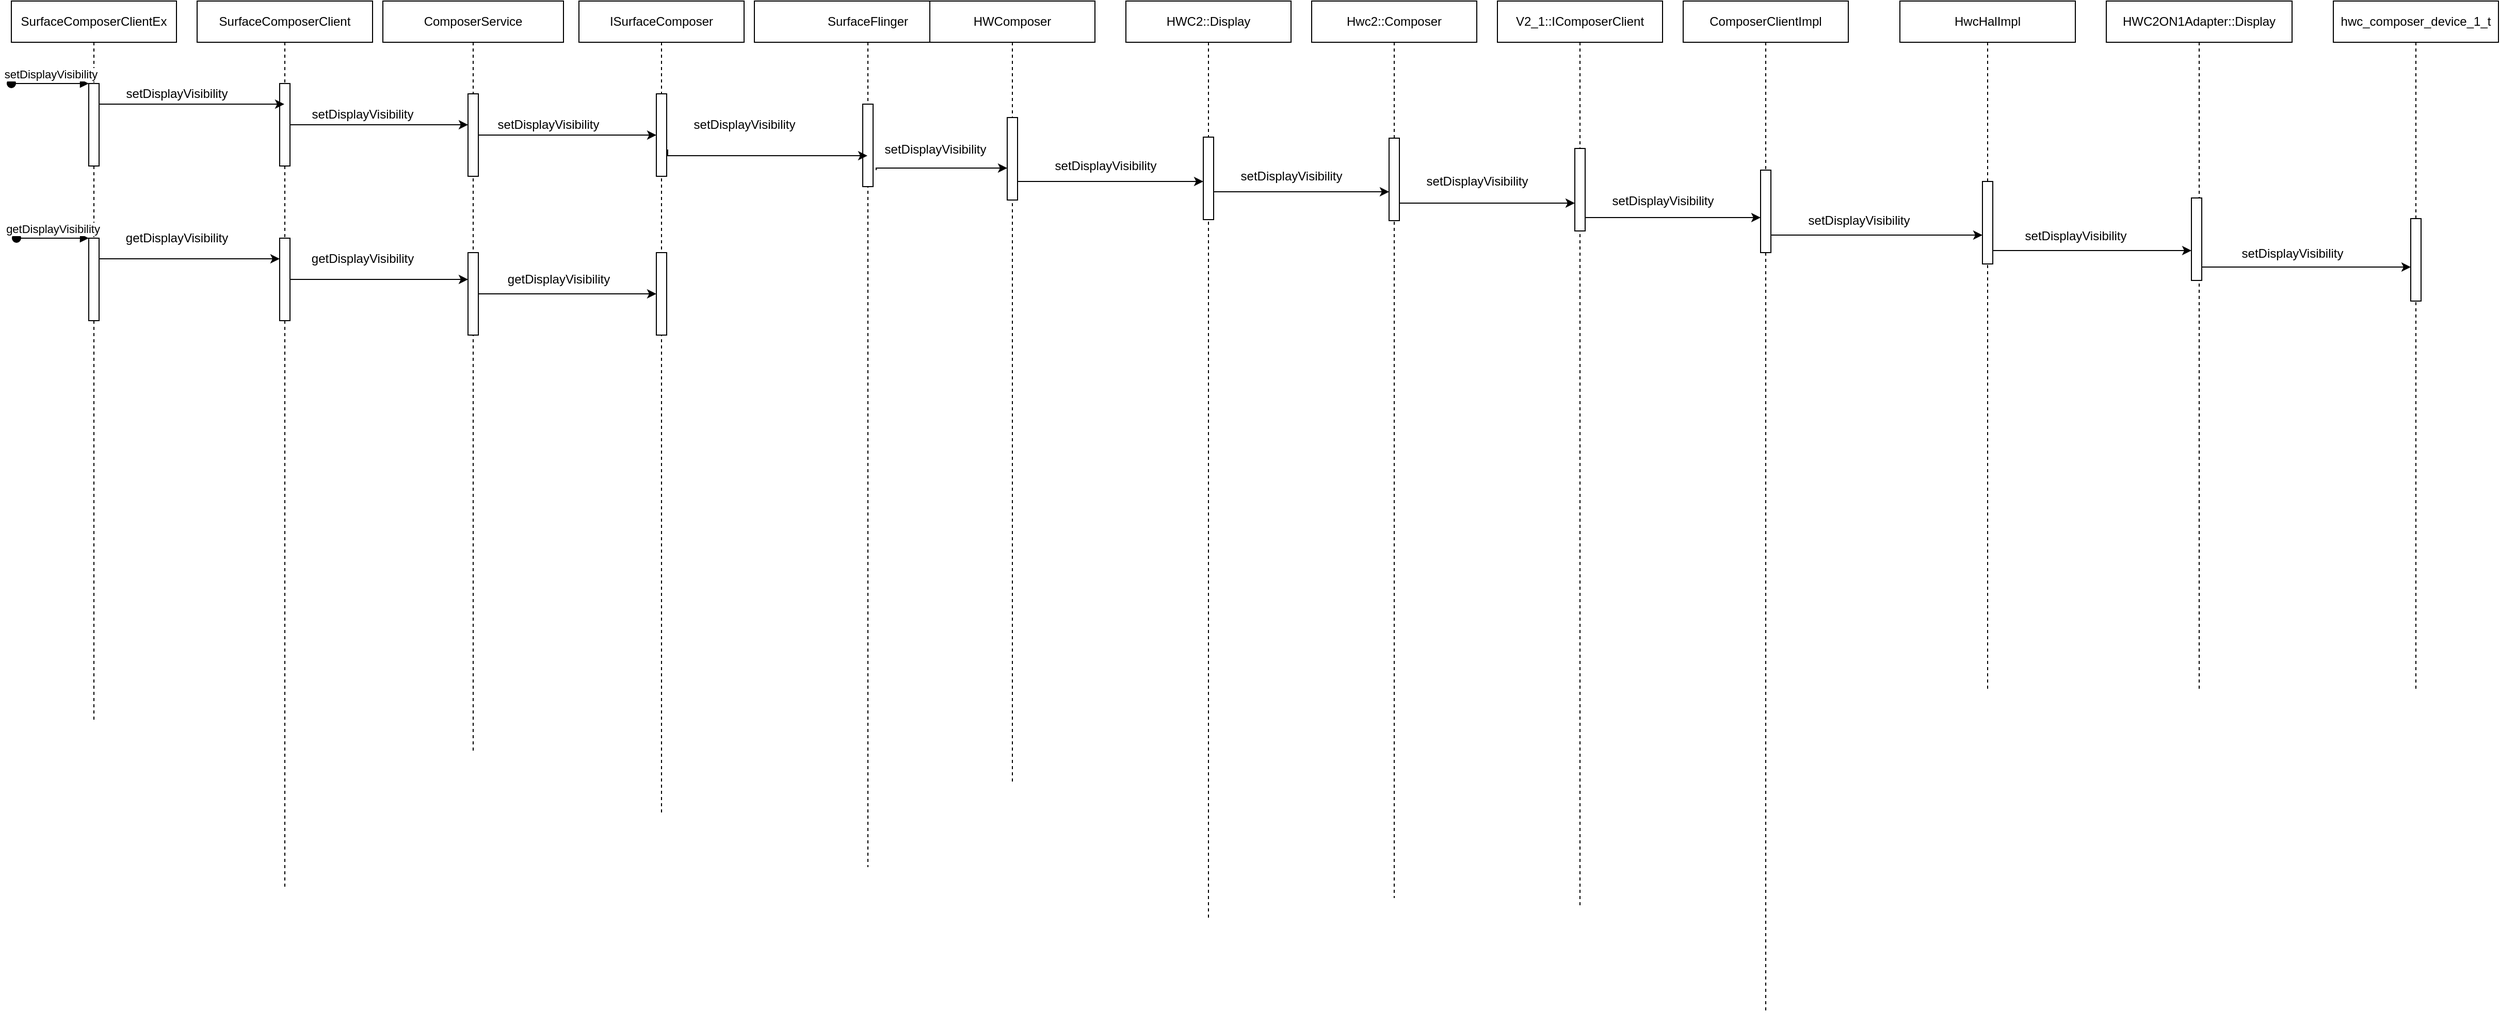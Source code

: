 <mxfile version="17.4.6" type="github">
  <diagram id="DpFBj8TZs9Hdc5gK09Gh" name="Page-1">
    <mxGraphModel dx="2737" dy="744" grid="1" gridSize="10" guides="1" tooltips="1" connect="1" arrows="1" fold="1" page="1" pageScale="1" pageWidth="827" pageHeight="1169" math="0" shadow="0">
      <root>
        <mxCell id="0" />
        <mxCell id="1" parent="0" />
        <mxCell id="H8TTxolA3oLyKh7ImpaG-4" value="SurfaceComposerClient" style="shape=umlLifeline;perimeter=lifelinePerimeter;whiteSpace=wrap;html=1;container=1;collapsible=0;recursiveResize=0;outlineConnect=0;" vertex="1" parent="1">
          <mxGeometry x="-750" y="40" width="170" height="860" as="geometry" />
        </mxCell>
        <mxCell id="H8TTxolA3oLyKh7ImpaG-16" value="" style="html=1;points=[];perimeter=orthogonalPerimeter;" vertex="1" parent="H8TTxolA3oLyKh7ImpaG-4">
          <mxGeometry x="80" y="80" width="10" height="80" as="geometry" />
        </mxCell>
        <mxCell id="H8TTxolA3oLyKh7ImpaG-71" value="" style="html=1;points=[];perimeter=orthogonalPerimeter;" vertex="1" parent="H8TTxolA3oLyKh7ImpaG-4">
          <mxGeometry x="80" y="230" width="10" height="80" as="geometry" />
        </mxCell>
        <mxCell id="H8TTxolA3oLyKh7ImpaG-5" value="ComposerService" style="shape=umlLifeline;perimeter=lifelinePerimeter;whiteSpace=wrap;html=1;container=1;collapsible=0;recursiveResize=0;outlineConnect=0;" vertex="1" parent="1">
          <mxGeometry x="-570" y="40" width="175" height="730" as="geometry" />
        </mxCell>
        <mxCell id="H8TTxolA3oLyKh7ImpaG-18" value="" style="html=1;points=[];perimeter=orthogonalPerimeter;" vertex="1" parent="H8TTxolA3oLyKh7ImpaG-5">
          <mxGeometry x="82.5" y="90" width="10" height="80" as="geometry" />
        </mxCell>
        <mxCell id="H8TTxolA3oLyKh7ImpaG-73" value="" style="html=1;points=[];perimeter=orthogonalPerimeter;" vertex="1" parent="H8TTxolA3oLyKh7ImpaG-5">
          <mxGeometry x="82.5" y="244" width="10" height="80" as="geometry" />
        </mxCell>
        <mxCell id="H8TTxolA3oLyKh7ImpaG-6" value="ISurfaceComposer" style="shape=umlLifeline;perimeter=lifelinePerimeter;whiteSpace=wrap;html=1;container=1;collapsible=0;recursiveResize=0;outlineConnect=0;" vertex="1" parent="1">
          <mxGeometry x="-380" y="40" width="160" height="790" as="geometry" />
        </mxCell>
        <mxCell id="H8TTxolA3oLyKh7ImpaG-21" value="" style="html=1;points=[];perimeter=orthogonalPerimeter;" vertex="1" parent="H8TTxolA3oLyKh7ImpaG-6">
          <mxGeometry x="75" y="90" width="10" height="80" as="geometry" />
        </mxCell>
        <mxCell id="H8TTxolA3oLyKh7ImpaG-77" value="" style="html=1;points=[];perimeter=orthogonalPerimeter;" vertex="1" parent="H8TTxolA3oLyKh7ImpaG-6">
          <mxGeometry x="75" y="244" width="10" height="80" as="geometry" />
        </mxCell>
        <mxCell id="H8TTxolA3oLyKh7ImpaG-7" value="SurfaceFlinger" style="shape=umlLifeline;perimeter=lifelinePerimeter;whiteSpace=wrap;html=1;container=1;collapsible=0;recursiveResize=0;outlineConnect=0;" vertex="1" parent="1">
          <mxGeometry x="-210" y="40" width="220" height="840" as="geometry" />
        </mxCell>
        <mxCell id="H8TTxolA3oLyKh7ImpaG-24" value="" style="html=1;points=[];perimeter=orthogonalPerimeter;" vertex="1" parent="H8TTxolA3oLyKh7ImpaG-7">
          <mxGeometry x="105" y="100" width="10" height="80" as="geometry" />
        </mxCell>
        <mxCell id="H8TTxolA3oLyKh7ImpaG-29" value="setDisplayVisibility" style="text;html=1;align=center;verticalAlign=middle;resizable=0;points=[];autosize=1;strokeColor=none;fillColor=none;" vertex="1" parent="H8TTxolA3oLyKh7ImpaG-7">
          <mxGeometry x="115" y="134" width="120" height="20" as="geometry" />
        </mxCell>
        <mxCell id="H8TTxolA3oLyKh7ImpaG-8" value="HWComposer" style="shape=umlLifeline;perimeter=lifelinePerimeter;whiteSpace=wrap;html=1;container=1;collapsible=0;recursiveResize=0;outlineConnect=0;" vertex="1" parent="1">
          <mxGeometry x="-40" y="40" width="160" height="760" as="geometry" />
        </mxCell>
        <mxCell id="H8TTxolA3oLyKh7ImpaG-27" value="" style="html=1;points=[];perimeter=orthogonalPerimeter;" vertex="1" parent="H8TTxolA3oLyKh7ImpaG-8">
          <mxGeometry x="75" y="113" width="10" height="80" as="geometry" />
        </mxCell>
        <mxCell id="H8TTxolA3oLyKh7ImpaG-9" value="HWC2::Display" style="shape=umlLifeline;perimeter=lifelinePerimeter;whiteSpace=wrap;html=1;container=1;collapsible=0;recursiveResize=0;outlineConnect=0;" vertex="1" parent="1">
          <mxGeometry x="150" y="40" width="160" height="890" as="geometry" />
        </mxCell>
        <mxCell id="H8TTxolA3oLyKh7ImpaG-30" value="" style="html=1;points=[];perimeter=orthogonalPerimeter;" vertex="1" parent="H8TTxolA3oLyKh7ImpaG-9">
          <mxGeometry x="75" y="132" width="10" height="80" as="geometry" />
        </mxCell>
        <mxCell id="H8TTxolA3oLyKh7ImpaG-10" value="Hwc2::Composer" style="shape=umlLifeline;perimeter=lifelinePerimeter;whiteSpace=wrap;html=1;container=1;collapsible=0;recursiveResize=0;outlineConnect=0;" vertex="1" parent="1">
          <mxGeometry x="330" y="40" width="160" height="870" as="geometry" />
        </mxCell>
        <mxCell id="H8TTxolA3oLyKh7ImpaG-33" value="" style="html=1;points=[];perimeter=orthogonalPerimeter;" vertex="1" parent="H8TTxolA3oLyKh7ImpaG-10">
          <mxGeometry x="75" y="133" width="10" height="80" as="geometry" />
        </mxCell>
        <mxCell id="H8TTxolA3oLyKh7ImpaG-11" value="V2_1::IComposerClient" style="shape=umlLifeline;perimeter=lifelinePerimeter;whiteSpace=wrap;html=1;container=1;collapsible=0;recursiveResize=0;outlineConnect=0;" vertex="1" parent="1">
          <mxGeometry x="510" y="40" width="160" height="880" as="geometry" />
        </mxCell>
        <mxCell id="H8TTxolA3oLyKh7ImpaG-36" value="" style="html=1;points=[];perimeter=orthogonalPerimeter;" vertex="1" parent="H8TTxolA3oLyKh7ImpaG-11">
          <mxGeometry x="75" y="143" width="10" height="80" as="geometry" />
        </mxCell>
        <mxCell id="H8TTxolA3oLyKh7ImpaG-12" value="ComposerClientImpl" style="shape=umlLifeline;perimeter=lifelinePerimeter;whiteSpace=wrap;html=1;container=1;collapsible=0;recursiveResize=0;outlineConnect=0;" vertex="1" parent="1">
          <mxGeometry x="690" y="40" width="160" height="980" as="geometry" />
        </mxCell>
        <mxCell id="H8TTxolA3oLyKh7ImpaG-39" value="" style="html=1;points=[];perimeter=orthogonalPerimeter;" vertex="1" parent="H8TTxolA3oLyKh7ImpaG-12">
          <mxGeometry x="75" y="164" width="10" height="80" as="geometry" />
        </mxCell>
        <mxCell id="H8TTxolA3oLyKh7ImpaG-13" value="HwcHalImpl" style="shape=umlLifeline;perimeter=lifelinePerimeter;whiteSpace=wrap;html=1;container=1;collapsible=0;recursiveResize=0;outlineConnect=0;" vertex="1" parent="1">
          <mxGeometry x="900" y="40" width="170" height="670" as="geometry" />
        </mxCell>
        <mxCell id="H8TTxolA3oLyKh7ImpaG-42" value="" style="html=1;points=[];perimeter=orthogonalPerimeter;" vertex="1" parent="H8TTxolA3oLyKh7ImpaG-13">
          <mxGeometry x="80" y="175" width="10" height="80" as="geometry" />
        </mxCell>
        <mxCell id="H8TTxolA3oLyKh7ImpaG-14" value="HWC2ON1Adapter::Display" style="shape=umlLifeline;perimeter=lifelinePerimeter;whiteSpace=wrap;html=1;container=1;collapsible=0;recursiveResize=0;outlineConnect=0;" vertex="1" parent="1">
          <mxGeometry x="1100" y="40" width="180" height="670" as="geometry" />
        </mxCell>
        <mxCell id="H8TTxolA3oLyKh7ImpaG-45" value="" style="html=1;points=[];perimeter=orthogonalPerimeter;" vertex="1" parent="H8TTxolA3oLyKh7ImpaG-14">
          <mxGeometry x="82.5" y="191" width="10" height="80" as="geometry" />
        </mxCell>
        <mxCell id="H8TTxolA3oLyKh7ImpaG-15" value="hwc_composer_device_1_t" style="shape=umlLifeline;perimeter=lifelinePerimeter;whiteSpace=wrap;html=1;container=1;collapsible=0;recursiveResize=0;outlineConnect=0;" vertex="1" parent="1">
          <mxGeometry x="1320" y="40" width="160" height="670" as="geometry" />
        </mxCell>
        <mxCell id="H8TTxolA3oLyKh7ImpaG-48" value="" style="html=1;points=[];perimeter=orthogonalPerimeter;" vertex="1" parent="H8TTxolA3oLyKh7ImpaG-15">
          <mxGeometry x="75" y="211" width="10" height="80" as="geometry" />
        </mxCell>
        <mxCell id="H8TTxolA3oLyKh7ImpaG-19" value="" style="edgeStyle=orthogonalEdgeStyle;rounded=0;orthogonalLoop=1;jettySize=auto;html=1;" edge="1" parent="1" source="H8TTxolA3oLyKh7ImpaG-16" target="H8TTxolA3oLyKh7ImpaG-18">
          <mxGeometry relative="1" as="geometry">
            <Array as="points">
              <mxPoint x="-580" y="160" />
              <mxPoint x="-580" y="160" />
            </Array>
          </mxGeometry>
        </mxCell>
        <mxCell id="H8TTxolA3oLyKh7ImpaG-20" value="setDisplayVisibility" style="text;html=1;align=center;verticalAlign=middle;resizable=0;points=[];autosize=1;strokeColor=none;fillColor=none;" vertex="1" parent="1">
          <mxGeometry x="-650" y="140" width="120" height="20" as="geometry" />
        </mxCell>
        <mxCell id="H8TTxolA3oLyKh7ImpaG-22" value="" style="edgeStyle=orthogonalEdgeStyle;rounded=0;orthogonalLoop=1;jettySize=auto;html=1;" edge="1" parent="1" source="H8TTxolA3oLyKh7ImpaG-18" target="H8TTxolA3oLyKh7ImpaG-21">
          <mxGeometry relative="1" as="geometry" />
        </mxCell>
        <mxCell id="H8TTxolA3oLyKh7ImpaG-23" value="setDisplayVisibility" style="text;html=1;align=center;verticalAlign=middle;resizable=0;points=[];autosize=1;strokeColor=none;fillColor=none;" vertex="1" parent="1">
          <mxGeometry x="-470" y="150" width="120" height="20" as="geometry" />
        </mxCell>
        <mxCell id="H8TTxolA3oLyKh7ImpaG-26" value="setDisplayVisibility" style="text;html=1;align=center;verticalAlign=middle;resizable=0;points=[];autosize=1;strokeColor=none;fillColor=none;" vertex="1" parent="1">
          <mxGeometry x="-280" y="150" width="120" height="20" as="geometry" />
        </mxCell>
        <mxCell id="H8TTxolA3oLyKh7ImpaG-28" value="" style="edgeStyle=orthogonalEdgeStyle;rounded=0;orthogonalLoop=1;jettySize=auto;html=1;exitX=1.3;exitY=0.575;exitDx=0;exitDy=0;exitPerimeter=0;" edge="1" parent="1">
          <mxGeometry relative="1" as="geometry">
            <mxPoint x="-92" y="204" as="sourcePoint" />
            <mxPoint x="35" y="202" as="targetPoint" />
            <Array as="points">
              <mxPoint x="-92" y="202" />
            </Array>
          </mxGeometry>
        </mxCell>
        <mxCell id="H8TTxolA3oLyKh7ImpaG-31" value="" style="edgeStyle=orthogonalEdgeStyle;rounded=0;orthogonalLoop=1;jettySize=auto;html=1;" edge="1" parent="1">
          <mxGeometry relative="1" as="geometry">
            <mxPoint x="45" y="215" as="sourcePoint" />
            <mxPoint x="225" y="215" as="targetPoint" />
            <Array as="points">
              <mxPoint x="150" y="215" />
              <mxPoint x="150" y="215" />
            </Array>
          </mxGeometry>
        </mxCell>
        <mxCell id="H8TTxolA3oLyKh7ImpaG-32" value="setDisplayVisibility" style="text;html=1;align=center;verticalAlign=middle;resizable=0;points=[];autosize=1;strokeColor=none;fillColor=none;" vertex="1" parent="1">
          <mxGeometry x="70" y="190" width="120" height="20" as="geometry" />
        </mxCell>
        <mxCell id="H8TTxolA3oLyKh7ImpaG-34" value="" style="edgeStyle=orthogonalEdgeStyle;rounded=0;orthogonalLoop=1;jettySize=auto;html=1;" edge="1" parent="1">
          <mxGeometry relative="1" as="geometry">
            <mxPoint x="235" y="225" as="sourcePoint" />
            <mxPoint x="405" y="225" as="targetPoint" />
            <Array as="points">
              <mxPoint x="380" y="225" />
              <mxPoint x="380" y="225" />
            </Array>
          </mxGeometry>
        </mxCell>
        <mxCell id="H8TTxolA3oLyKh7ImpaG-35" value="setDisplayVisibility" style="text;html=1;align=center;verticalAlign=middle;resizable=0;points=[];autosize=1;strokeColor=none;fillColor=none;" vertex="1" parent="1">
          <mxGeometry x="250" y="200" width="120" height="20" as="geometry" />
        </mxCell>
        <mxCell id="H8TTxolA3oLyKh7ImpaG-37" value="" style="edgeStyle=orthogonalEdgeStyle;rounded=0;orthogonalLoop=1;jettySize=auto;html=1;" edge="1" parent="1">
          <mxGeometry relative="1" as="geometry">
            <mxPoint x="415" y="236" as="sourcePoint" />
            <mxPoint x="585" y="236" as="targetPoint" />
            <Array as="points">
              <mxPoint x="520" y="236" />
              <mxPoint x="520" y="236" />
            </Array>
          </mxGeometry>
        </mxCell>
        <mxCell id="H8TTxolA3oLyKh7ImpaG-38" value="setDisplayVisibility" style="text;html=1;align=center;verticalAlign=middle;resizable=0;points=[];autosize=1;strokeColor=none;fillColor=none;" vertex="1" parent="1">
          <mxGeometry x="430" y="205" width="120" height="20" as="geometry" />
        </mxCell>
        <mxCell id="H8TTxolA3oLyKh7ImpaG-40" value="" style="edgeStyle=orthogonalEdgeStyle;rounded=0;orthogonalLoop=1;jettySize=auto;html=1;" edge="1" parent="1">
          <mxGeometry relative="1" as="geometry">
            <mxPoint x="595" y="250" as="sourcePoint" />
            <mxPoint x="765" y="250" as="targetPoint" />
            <Array as="points">
              <mxPoint x="690" y="250" />
              <mxPoint x="690" y="250" />
            </Array>
          </mxGeometry>
        </mxCell>
        <mxCell id="H8TTxolA3oLyKh7ImpaG-41" value="setDisplayVisibility" style="text;html=1;align=center;verticalAlign=middle;resizable=0;points=[];autosize=1;strokeColor=none;fillColor=none;" vertex="1" parent="1">
          <mxGeometry x="610" y="224" width="120" height="20" as="geometry" />
        </mxCell>
        <mxCell id="H8TTxolA3oLyKh7ImpaG-43" value="" style="edgeStyle=orthogonalEdgeStyle;rounded=0;orthogonalLoop=1;jettySize=auto;html=1;" edge="1" parent="1">
          <mxGeometry relative="1" as="geometry">
            <mxPoint x="775" y="267" as="sourcePoint" />
            <mxPoint x="980" y="267" as="targetPoint" />
            <Array as="points">
              <mxPoint x="940" y="267" />
              <mxPoint x="940" y="267" />
            </Array>
          </mxGeometry>
        </mxCell>
        <mxCell id="H8TTxolA3oLyKh7ImpaG-44" value="setDisplayVisibility" style="text;html=1;align=center;verticalAlign=middle;resizable=0;points=[];autosize=1;strokeColor=none;fillColor=none;" vertex="1" parent="1">
          <mxGeometry x="800" y="243" width="120" height="20" as="geometry" />
        </mxCell>
        <mxCell id="H8TTxolA3oLyKh7ImpaG-46" value="" style="edgeStyle=orthogonalEdgeStyle;rounded=0;orthogonalLoop=1;jettySize=auto;html=1;" edge="1" parent="1">
          <mxGeometry relative="1" as="geometry">
            <mxPoint x="990" y="282" as="sourcePoint" />
            <mxPoint x="1182.5" y="282" as="targetPoint" />
            <Array as="points">
              <mxPoint x="1060" y="282" />
              <mxPoint x="1060" y="282" />
            </Array>
          </mxGeometry>
        </mxCell>
        <mxCell id="H8TTxolA3oLyKh7ImpaG-47" value="setDisplayVisibility" style="text;html=1;align=center;verticalAlign=middle;resizable=0;points=[];autosize=1;strokeColor=none;fillColor=none;" vertex="1" parent="1">
          <mxGeometry x="1010" y="258" width="120" height="20" as="geometry" />
        </mxCell>
        <mxCell id="H8TTxolA3oLyKh7ImpaG-49" value="" style="edgeStyle=orthogonalEdgeStyle;rounded=0;orthogonalLoop=1;jettySize=auto;html=1;" edge="1" parent="1">
          <mxGeometry relative="1" as="geometry">
            <mxPoint x="1192.5" y="298" as="sourcePoint" />
            <mxPoint x="1395" y="298" as="targetPoint" />
            <Array as="points">
              <mxPoint x="1260" y="298" />
              <mxPoint x="1260" y="298" />
            </Array>
          </mxGeometry>
        </mxCell>
        <mxCell id="H8TTxolA3oLyKh7ImpaG-50" value="setDisplayVisibility" style="text;html=1;align=center;verticalAlign=middle;resizable=0;points=[];autosize=1;strokeColor=none;fillColor=none;" vertex="1" parent="1">
          <mxGeometry x="1220" y="275" width="120" height="20" as="geometry" />
        </mxCell>
        <mxCell id="H8TTxolA3oLyKh7ImpaG-52" value="SurfaceComposerClientEx" style="shape=umlLifeline;perimeter=lifelinePerimeter;whiteSpace=wrap;html=1;container=1;collapsible=0;recursiveResize=0;outlineConnect=0;" vertex="1" parent="1">
          <mxGeometry x="-930" y="40" width="160" height="700" as="geometry" />
        </mxCell>
        <mxCell id="H8TTxolA3oLyKh7ImpaG-53" value="" style="html=1;points=[];perimeter=orthogonalPerimeter;" vertex="1" parent="H8TTxolA3oLyKh7ImpaG-52">
          <mxGeometry x="75" y="80" width="10" height="80" as="geometry" />
        </mxCell>
        <mxCell id="H8TTxolA3oLyKh7ImpaG-54" value="setDisplayVisibility" style="html=1;verticalAlign=bottom;startArrow=oval;endArrow=block;startSize=8;rounded=0;" edge="1" parent="H8TTxolA3oLyKh7ImpaG-52" target="H8TTxolA3oLyKh7ImpaG-53">
          <mxGeometry relative="1" as="geometry">
            <mxPoint y="80" as="sourcePoint" />
          </mxGeometry>
        </mxCell>
        <mxCell id="H8TTxolA3oLyKh7ImpaG-67" value="" style="html=1;points=[];perimeter=orthogonalPerimeter;" vertex="1" parent="H8TTxolA3oLyKh7ImpaG-52">
          <mxGeometry x="75" y="230" width="10" height="80" as="geometry" />
        </mxCell>
        <mxCell id="H8TTxolA3oLyKh7ImpaG-68" value="getDisplayVisibility" style="html=1;verticalAlign=bottom;startArrow=oval;endArrow=block;startSize=8;rounded=0;" edge="1" target="H8TTxolA3oLyKh7ImpaG-67" parent="H8TTxolA3oLyKh7ImpaG-52">
          <mxGeometry relative="1" as="geometry">
            <mxPoint x="5" y="230" as="sourcePoint" />
          </mxGeometry>
        </mxCell>
        <mxCell id="H8TTxolA3oLyKh7ImpaG-55" value="" style="edgeStyle=orthogonalEdgeStyle;rounded=0;orthogonalLoop=1;jettySize=auto;html=1;" edge="1" parent="1" source="H8TTxolA3oLyKh7ImpaG-53" target="H8TTxolA3oLyKh7ImpaG-4">
          <mxGeometry relative="1" as="geometry">
            <Array as="points">
              <mxPoint x="-820" y="140" />
              <mxPoint x="-820" y="140" />
            </Array>
          </mxGeometry>
        </mxCell>
        <mxCell id="H8TTxolA3oLyKh7ImpaG-56" value="setDisplayVisibility" style="text;html=1;align=center;verticalAlign=middle;resizable=0;points=[];autosize=1;strokeColor=none;fillColor=none;" vertex="1" parent="1">
          <mxGeometry x="-830" y="120" width="120" height="20" as="geometry" />
        </mxCell>
        <mxCell id="H8TTxolA3oLyKh7ImpaG-25" value="" style="edgeStyle=orthogonalEdgeStyle;rounded=0;orthogonalLoop=1;jettySize=auto;html=1;exitX=1.1;exitY=0.675;exitDx=0;exitDy=0;exitPerimeter=0;" edge="1" parent="1" source="H8TTxolA3oLyKh7ImpaG-21" target="H8TTxolA3oLyKh7ImpaG-7">
          <mxGeometry relative="1" as="geometry">
            <mxPoint x="-270" y="179" as="sourcePoint" />
            <mxPoint x="-110" y="179" as="targetPoint" />
            <Array as="points">
              <mxPoint x="-294" y="190" />
            </Array>
          </mxGeometry>
        </mxCell>
        <mxCell id="H8TTxolA3oLyKh7ImpaG-72" value="" style="edgeStyle=orthogonalEdgeStyle;rounded=0;orthogonalLoop=1;jettySize=auto;html=1;" edge="1" parent="1" source="H8TTxolA3oLyKh7ImpaG-67" target="H8TTxolA3oLyKh7ImpaG-71">
          <mxGeometry relative="1" as="geometry">
            <Array as="points">
              <mxPoint x="-790" y="290" />
              <mxPoint x="-790" y="290" />
            </Array>
          </mxGeometry>
        </mxCell>
        <mxCell id="H8TTxolA3oLyKh7ImpaG-74" value="" style="edgeStyle=orthogonalEdgeStyle;rounded=0;orthogonalLoop=1;jettySize=auto;html=1;" edge="1" parent="1" source="H8TTxolA3oLyKh7ImpaG-71" target="H8TTxolA3oLyKh7ImpaG-73">
          <mxGeometry relative="1" as="geometry">
            <Array as="points">
              <mxPoint x="-530" y="310" />
              <mxPoint x="-530" y="310" />
            </Array>
          </mxGeometry>
        </mxCell>
        <mxCell id="H8TTxolA3oLyKh7ImpaG-75" value="getDisplayVisibility" style="text;html=1;align=center;verticalAlign=middle;resizable=0;points=[];autosize=1;strokeColor=none;fillColor=none;" vertex="1" parent="1">
          <mxGeometry x="-830" y="260" width="120" height="20" as="geometry" />
        </mxCell>
        <mxCell id="H8TTxolA3oLyKh7ImpaG-76" value="getDisplayVisibility" style="text;html=1;align=center;verticalAlign=middle;resizable=0;points=[];autosize=1;strokeColor=none;fillColor=none;" vertex="1" parent="1">
          <mxGeometry x="-650" y="280" width="120" height="20" as="geometry" />
        </mxCell>
        <mxCell id="H8TTxolA3oLyKh7ImpaG-78" value="" style="edgeStyle=orthogonalEdgeStyle;rounded=0;orthogonalLoop=1;jettySize=auto;html=1;" edge="1" parent="1" source="H8TTxolA3oLyKh7ImpaG-73" target="H8TTxolA3oLyKh7ImpaG-77">
          <mxGeometry relative="1" as="geometry" />
        </mxCell>
        <mxCell id="H8TTxolA3oLyKh7ImpaG-79" value="getDisplayVisibility" style="text;html=1;align=center;verticalAlign=middle;resizable=0;points=[];autosize=1;strokeColor=none;fillColor=none;" vertex="1" parent="1">
          <mxGeometry x="-460" y="300" width="120" height="20" as="geometry" />
        </mxCell>
      </root>
    </mxGraphModel>
  </diagram>
</mxfile>
